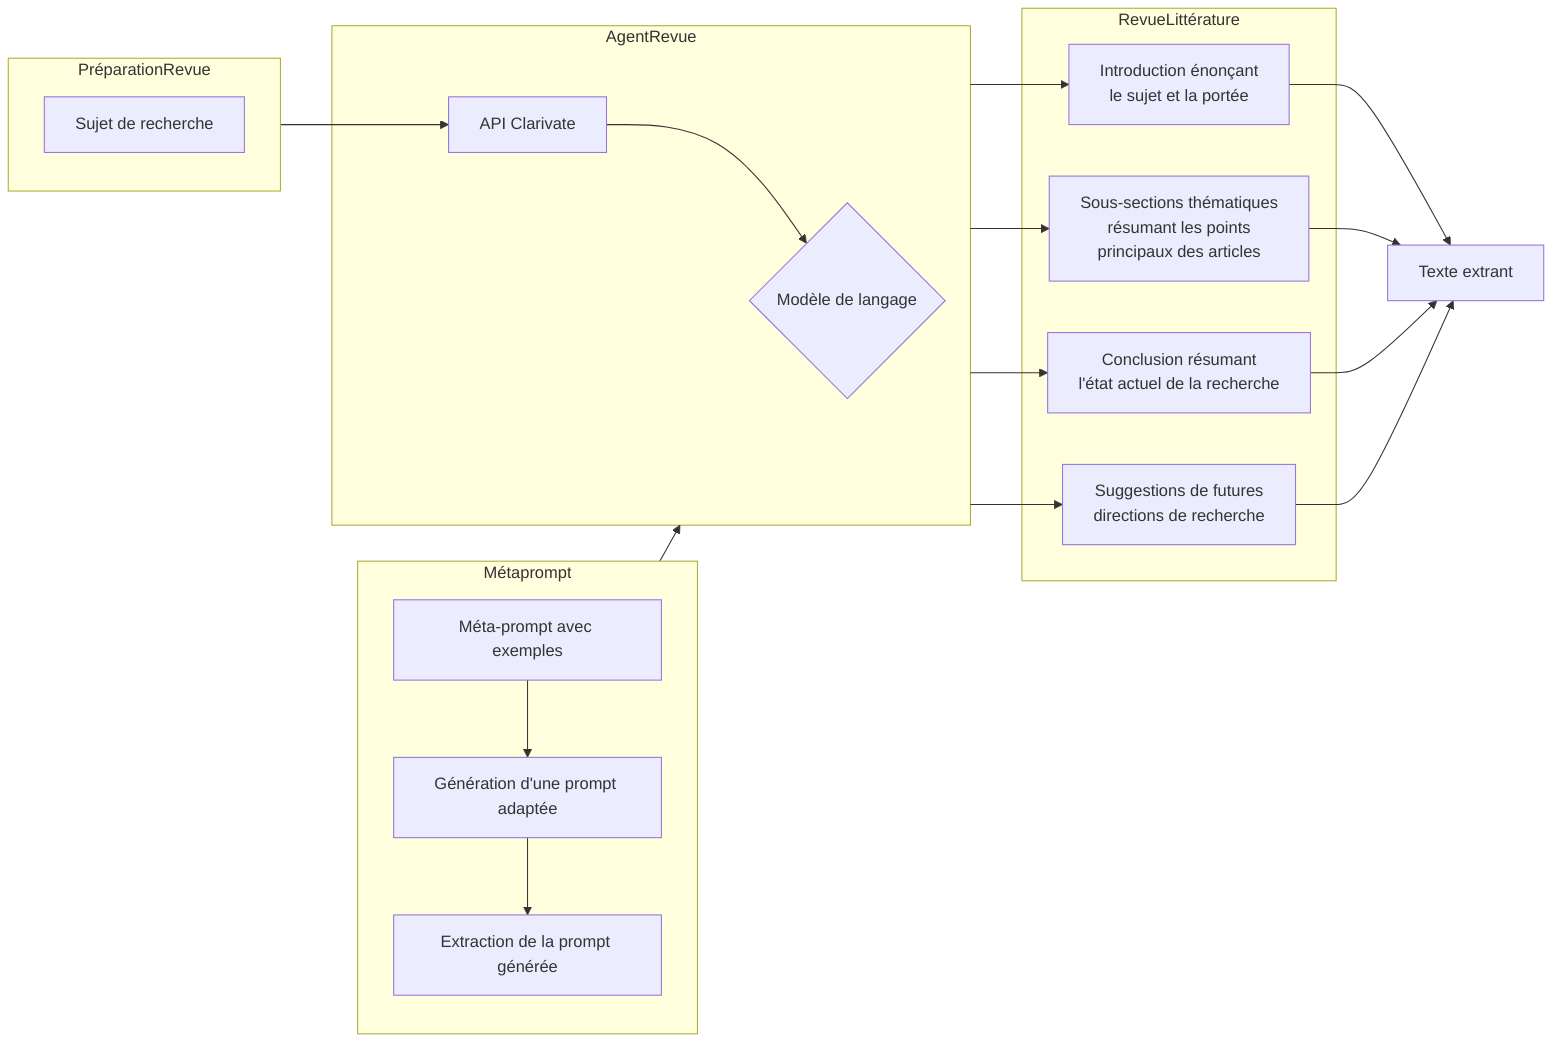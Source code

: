 graph LR
subgraph PréparationRevue
    A[Sujet de recherche] 
end

subgraph AgentRevue
C{Modèle de langage} 
D[API Clarivate] --> C
end

subgraph Métaprompt
    E[Méta-prompt avec exemples] --> F
    F[Génération d'une prompt adaptée] --> G
    G[Extraction de la prompt générée]  
end

Métaprompt --> AgentRevue
PréparationRevue --> D

subgraph RevueLittérature
H[Introduction énonçant<br>le sujet et la portée]
I[Sous-sections thématiques<br>résumant les points<br>principaux des articles] 
J[Conclusion résumant<br>l'état actuel de la recherche]
K[Suggestions de futures<br>directions de recherche]
end

H --> L[Texte extrant]
I --> L
J --> L
K --> L

AgentRevue --> H
AgentRevue --> I
AgentRevue --> J 
AgentRevue --> K